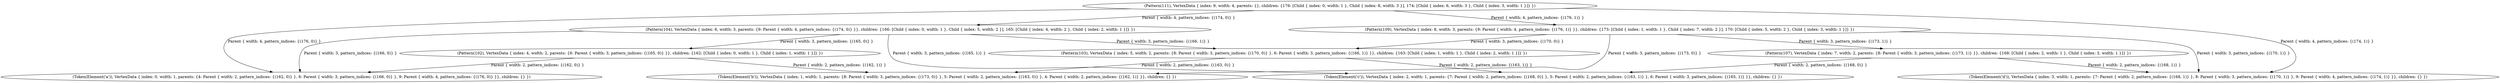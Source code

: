 digraph {
    0 [ label = "(Token(Element('a')), VertexData { index: 0, width: 1, parents: {4: Parent { width: 2, pattern_indices: {(162, 0)} }, 6: Parent { width: 3, pattern_indices: {(166, 0)} }, 9: Parent { width: 4, pattern_indices: {(176, 0)} }}, children: {} })" ]
    1 [ label = "(Token(Element('b')), VertexData { index: 1, width: 1, parents: {8: Parent { width: 3, pattern_indices: {(173, 0)} }, 5: Parent { width: 2, pattern_indices: {(163, 0)} }, 4: Parent { width: 2, pattern_indices: {(162, 1)} }}, children: {} })" ]
    2 [ label = "(Token(Element('c')), VertexData { index: 2, width: 1, parents: {7: Parent { width: 2, pattern_indices: {(168, 0)} }, 5: Parent { width: 2, pattern_indices: {(163, 1)} }, 6: Parent { width: 3, pattern_indices: {(165, 1)} }}, children: {} })" ]
    3 [ label = "(Token(Element('d')), VertexData { index: 3, width: 1, parents: {7: Parent { width: 2, pattern_indices: {(168, 1)} }, 8: Parent { width: 3, pattern_indices: {(170, 1)} }, 9: Parent { width: 4, pattern_indices: {(174, 1)} }}, children: {} })" ]
    4 [ label = "(Pattern(102), VertexData { index: 4, width: 2, parents: {6: Parent { width: 3, pattern_indices: {(165, 0)} }}, children: {162: [Child { index: 0, width: 1 }, Child { index: 1, width: 1 }]} })" ]
    5 [ label = "(Pattern(103), VertexData { index: 5, width: 2, parents: {8: Parent { width: 3, pattern_indices: {(170, 0)} }, 6: Parent { width: 3, pattern_indices: {(166, 1)} }}, children: {163: [Child { index: 1, width: 1 }, Child { index: 2, width: 1 }]} })" ]
    6 [ label = "(Pattern(104), VertexData { index: 6, width: 3, parents: {9: Parent { width: 4, pattern_indices: {(174, 0)} }}, children: {166: [Child { index: 0, width: 1 }, Child { index: 5, width: 2 }], 165: [Child { index: 4, width: 2 }, Child { index: 2, width: 1 }]} })" ]
    7 [ label = "(Pattern(107), VertexData { index: 7, width: 2, parents: {8: Parent { width: 3, pattern_indices: {(173, 1)} }}, children: {168: [Child { index: 2, width: 1 }, Child { index: 3, width: 1 }]} })" ]
    8 [ label = "(Pattern(109), VertexData { index: 8, width: 3, parents: {9: Parent { width: 4, pattern_indices: {(176, 1)} }}, children: {173: [Child { index: 1, width: 1 }, Child { index: 7, width: 2 }], 170: [Child { index: 5, width: 2 }, Child { index: 3, width: 1 }]} })" ]
    9 [ label = "(Pattern(111), VertexData { index: 9, width: 4, parents: {}, children: {176: [Child { index: 0, width: 1 }, Child { index: 8, width: 3 }], 174: [Child { index: 6, width: 3 }, Child { index: 3, width: 1 }]} })" ]
    7 -> 3 [ label = "Parent { width: 2, pattern_indices: {(168, 1)} }" ]
    8 -> 3 [ label = "Parent { width: 3, pattern_indices: {(170, 1)} }" ]
    9 -> 3 [ label = "Parent { width: 4, pattern_indices: {(174, 1)} }" ]
    8 -> 5 [ label = "Parent { width: 3, pattern_indices: {(170, 0)} }" ]
    6 -> 5 [ label = "Parent { width: 3, pattern_indices: {(166, 1)} }" ]
    6 -> 4 [ label = "Parent { width: 3, pattern_indices: {(165, 0)} }" ]
    9 -> 8 [ label = "Parent { width: 4, pattern_indices: {(176, 1)} }" ]
    4 -> 0 [ label = "Parent { width: 2, pattern_indices: {(162, 0)} }" ]
    6 -> 0 [ label = "Parent { width: 3, pattern_indices: {(166, 0)} }" ]
    9 -> 0 [ label = "Parent { width: 4, pattern_indices: {(176, 0)} }" ]
    8 -> 1 [ label = "Parent { width: 3, pattern_indices: {(173, 0)} }" ]
    5 -> 1 [ label = "Parent { width: 2, pattern_indices: {(163, 0)} }" ]
    4 -> 1 [ label = "Parent { width: 2, pattern_indices: {(162, 1)} }" ]
    9 -> 6 [ label = "Parent { width: 4, pattern_indices: {(174, 0)} }" ]
    8 -> 7 [ label = "Parent { width: 3, pattern_indices: {(173, 1)} }" ]
    7 -> 2 [ label = "Parent { width: 2, pattern_indices: {(168, 0)} }" ]
    5 -> 2 [ label = "Parent { width: 2, pattern_indices: {(163, 1)} }" ]
    6 -> 2 [ label = "Parent { width: 3, pattern_indices: {(165, 1)} }" ]
}
